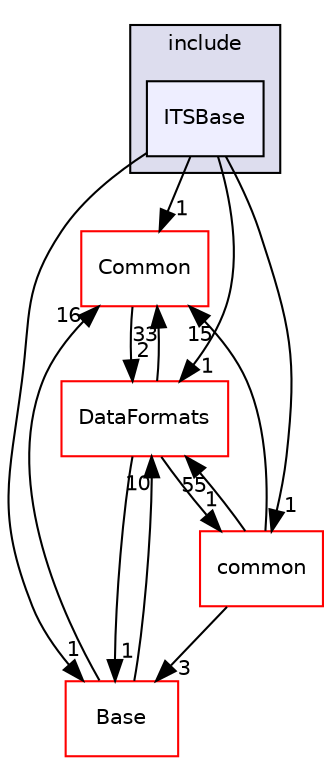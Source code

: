 digraph "/home/travis/build/AliceO2Group/AliceO2/Detectors/ITSMFT/ITS/base/include/ITSBase" {
  bgcolor=transparent;
  compound=true
  node [ fontsize="10", fontname="Helvetica"];
  edge [ labelfontsize="10", labelfontname="Helvetica"];
  subgraph clusterdir_7c7589ac5e0cc6a282d368c91949af0d {
    graph [ bgcolor="#ddddee", pencolor="black", label="include" fontname="Helvetica", fontsize="10", URL="dir_7c7589ac5e0cc6a282d368c91949af0d.html"]
  dir_d8e9890f0d3106b34fa6b23d6fff1d5d [shape=box, label="ITSBase", style="filled", fillcolor="#eeeeff", pencolor="black", URL="dir_d8e9890f0d3106b34fa6b23d6fff1d5d.html"];
  }
  dir_4ab6b4cc6a7edbff49100e9123df213f [shape=box label="Common" color="red" URL="dir_4ab6b4cc6a7edbff49100e9123df213f.html"];
  dir_37c90836491b695b472bf98d1be8336b [shape=box label="Base" color="red" URL="dir_37c90836491b695b472bf98d1be8336b.html"];
  dir_85bf31a2e8d306e7598ffcb73f8df6bf [shape=box label="common" color="red" URL="dir_85bf31a2e8d306e7598ffcb73f8df6bf.html"];
  dir_2171f7ec022c5423887b07c69b2f5b48 [shape=box label="DataFormats" color="red" URL="dir_2171f7ec022c5423887b07c69b2f5b48.html"];
  dir_4ab6b4cc6a7edbff49100e9123df213f->dir_2171f7ec022c5423887b07c69b2f5b48 [headlabel="2", labeldistance=1.5 headhref="dir_000027_000076.html"];
  dir_37c90836491b695b472bf98d1be8336b->dir_4ab6b4cc6a7edbff49100e9123df213f [headlabel="16", labeldistance=1.5 headhref="dir_000276_000027.html"];
  dir_37c90836491b695b472bf98d1be8336b->dir_2171f7ec022c5423887b07c69b2f5b48 [headlabel="10", labeldistance=1.5 headhref="dir_000276_000076.html"];
  dir_85bf31a2e8d306e7598ffcb73f8df6bf->dir_4ab6b4cc6a7edbff49100e9123df213f [headlabel="15", labeldistance=1.5 headhref="dir_000061_000027.html"];
  dir_85bf31a2e8d306e7598ffcb73f8df6bf->dir_37c90836491b695b472bf98d1be8336b [headlabel="3", labeldistance=1.5 headhref="dir_000061_000276.html"];
  dir_85bf31a2e8d306e7598ffcb73f8df6bf->dir_2171f7ec022c5423887b07c69b2f5b48 [headlabel="55", labeldistance=1.5 headhref="dir_000061_000076.html"];
  dir_d8e9890f0d3106b34fa6b23d6fff1d5d->dir_4ab6b4cc6a7edbff49100e9123df213f [headlabel="1", labeldistance=1.5 headhref="dir_000468_000027.html"];
  dir_d8e9890f0d3106b34fa6b23d6fff1d5d->dir_37c90836491b695b472bf98d1be8336b [headlabel="1", labeldistance=1.5 headhref="dir_000468_000276.html"];
  dir_d8e9890f0d3106b34fa6b23d6fff1d5d->dir_85bf31a2e8d306e7598ffcb73f8df6bf [headlabel="1", labeldistance=1.5 headhref="dir_000468_000061.html"];
  dir_d8e9890f0d3106b34fa6b23d6fff1d5d->dir_2171f7ec022c5423887b07c69b2f5b48 [headlabel="1", labeldistance=1.5 headhref="dir_000468_000076.html"];
  dir_2171f7ec022c5423887b07c69b2f5b48->dir_4ab6b4cc6a7edbff49100e9123df213f [headlabel="33", labeldistance=1.5 headhref="dir_000076_000027.html"];
  dir_2171f7ec022c5423887b07c69b2f5b48->dir_37c90836491b695b472bf98d1be8336b [headlabel="1", labeldistance=1.5 headhref="dir_000076_000276.html"];
  dir_2171f7ec022c5423887b07c69b2f5b48->dir_85bf31a2e8d306e7598ffcb73f8df6bf [headlabel="1", labeldistance=1.5 headhref="dir_000076_000061.html"];
}

